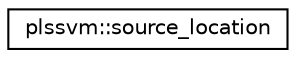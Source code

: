 digraph "Graphical Class Hierarchy"
{
 // LATEX_PDF_SIZE
  edge [fontname="Helvetica",fontsize="10",labelfontname="Helvetica",labelfontsize="10"];
  node [fontname="Helvetica",fontsize="10",shape=record];
  rankdir="LR";
  Node0 [label="plssvm::source_location",height=0.2,width=0.4,color="black", fillcolor="white", style="filled",URL="$classplssvm_1_1source__location.html",tooltip="The plssvm::source_location class represents certain information about the source code,..."];
}
